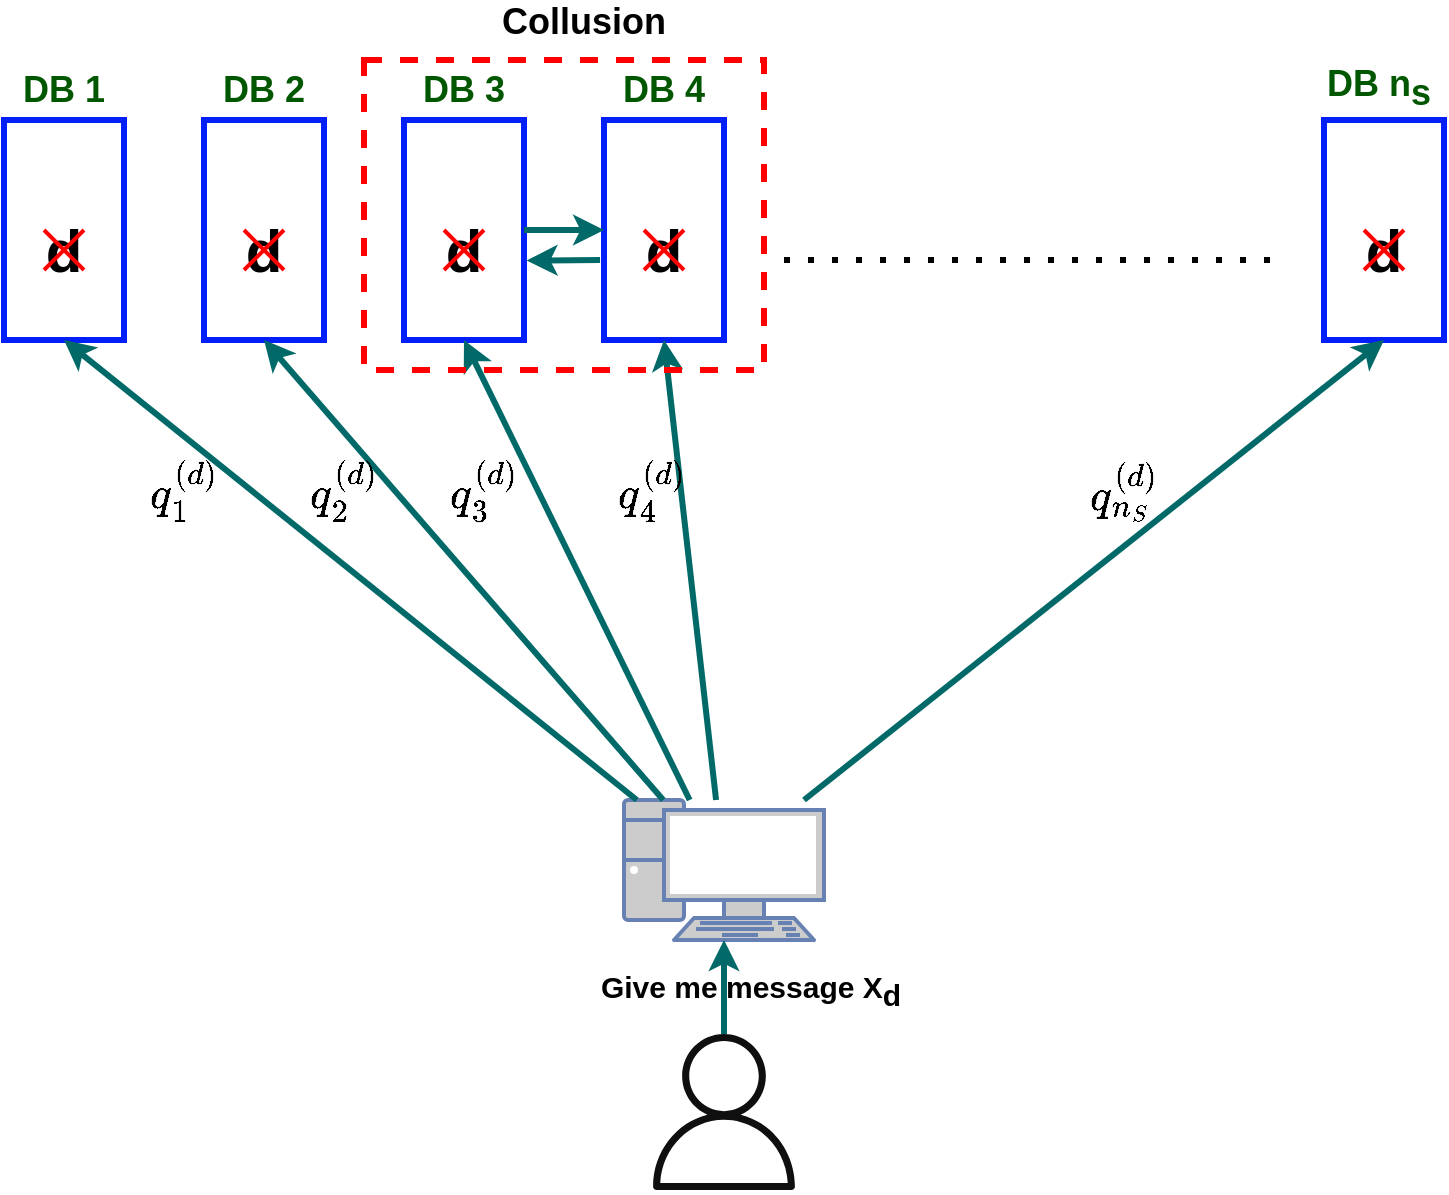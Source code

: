 <mxfile version="21.5.0" type="github">
  <diagram name="Page-1" id="JPqHWe5NCPTTdfH1C98E">
    <mxGraphModel dx="1434" dy="779" grid="1" gridSize="10" guides="1" tooltips="1" connect="1" arrows="1" fold="1" page="1" pageScale="1" pageWidth="827" pageHeight="1169" background="#ffffff" math="1" shadow="0">
      <root>
        <mxCell id="0" />
        <mxCell id="1" parent="0" />
        <mxCell id="hcC1AArkkbN6AmzWhMLO-1" value="" style="rounded=0;whiteSpace=wrap;html=1;strokeColor=#021ff7;fillColor=none;strokeWidth=3;" parent="1" vertex="1">
          <mxGeometry x="30" y="200" width="60" height="110" as="geometry" />
        </mxCell>
        <mxCell id="hcC1AArkkbN6AmzWhMLO-2" value="" style="rounded=0;whiteSpace=wrap;html=1;strokeColor=#021ff7;fillColor=none;strokeWidth=3;" parent="1" vertex="1">
          <mxGeometry x="130" y="200" width="60" height="110" as="geometry" />
        </mxCell>
        <mxCell id="hcC1AArkkbN6AmzWhMLO-6" value="" style="rounded=0;whiteSpace=wrap;html=1;strokeColor=#021ff7;fillColor=none;strokeWidth=3;" parent="1" vertex="1">
          <mxGeometry x="690" y="200" width="60" height="110" as="geometry" />
        </mxCell>
        <mxCell id="hcC1AArkkbN6AmzWhMLO-9" value="" style="endArrow=none;dashed=1;html=1;dashPattern=1 3;strokeWidth=3;rounded=0;strokeColor=#000000;" parent="1" edge="1">
          <mxGeometry width="50" height="50" relative="1" as="geometry">
            <mxPoint x="420" y="270" as="sourcePoint" />
            <mxPoint x="670" y="270" as="targetPoint" />
            <Array as="points" />
          </mxGeometry>
        </mxCell>
        <mxCell id="hcC1AArkkbN6AmzWhMLO-11" value="" style="sketch=0;outlineConnect=0;fontColor=#333333;fillColor=#0f0f0f;strokeColor=#666666;dashed=0;verticalLabelPosition=bottom;verticalAlign=top;align=center;html=1;fontSize=12;fontStyle=0;aspect=fixed;pointerEvents=1;shape=mxgraph.aws4.user;strokeWidth=3;" parent="1" vertex="1">
          <mxGeometry x="351" y="657" width="78" height="78" as="geometry" />
        </mxCell>
        <mxCell id="hcC1AArkkbN6AmzWhMLO-15" value="" style="endArrow=classic;html=1;rounded=0;exitX=0.9;exitY=0;exitDx=0;exitDy=0;exitPerimeter=0;entryX=0.5;entryY=1;entryDx=0;entryDy=0;strokeColor=#026969;strokeWidth=3;" parent="1" source="hcC1AArkkbN6AmzWhMLO-18" target="hcC1AArkkbN6AmzWhMLO-6" edge="1">
          <mxGeometry width="50" height="50" relative="1" as="geometry">
            <mxPoint x="440" y="530" as="sourcePoint" />
            <mxPoint x="650" y="330" as="targetPoint" />
          </mxGeometry>
        </mxCell>
        <mxCell id="hcC1AArkkbN6AmzWhMLO-18" value="" style="fontColor=#0066CC;verticalAlign=top;verticalLabelPosition=bottom;labelPosition=center;align=center;html=1;outlineConnect=0;fillColor=#CCCCCC;strokeColor=#6881B3;gradientColor=none;gradientDirection=north;strokeWidth=3;shape=mxgraph.networks.pc;" parent="1" vertex="1">
          <mxGeometry x="340" y="540" width="100" height="70" as="geometry" />
        </mxCell>
        <mxCell id="hcC1AArkkbN6AmzWhMLO-20" value="" style="endArrow=classic;html=1;rounded=0;entryX=0.5;entryY=1;entryDx=0;entryDy=0;strokeColor=#026969;strokeWidth=3;" parent="1" source="hcC1AArkkbN6AmzWhMLO-18" target="hcC1AArkkbN6AmzWhMLO-2" edge="1">
          <mxGeometry width="50" height="50" relative="1" as="geometry">
            <mxPoint x="330" y="530" as="sourcePoint" />
            <mxPoint x="170" y="330" as="targetPoint" />
          </mxGeometry>
        </mxCell>
        <mxCell id="hcC1AArkkbN6AmzWhMLO-21" value="" style="endArrow=classic;html=1;rounded=0;entryX=0.5;entryY=1;entryDx=0;entryDy=0;strokeColor=#026969;strokeWidth=3;" parent="1" source="hcC1AArkkbN6AmzWhMLO-18" target="hcC1AArkkbN6AmzWhMLO-1" edge="1">
          <mxGeometry width="50" height="50" relative="1" as="geometry">
            <mxPoint x="310" y="560" as="sourcePoint" />
            <mxPoint x="70" y="330" as="targetPoint" />
          </mxGeometry>
        </mxCell>
        <mxCell id="hcC1AArkkbN6AmzWhMLO-23" value="" style="endArrow=classic;html=1;rounded=0;strokeWidth=3;strokeColor=#026969;" parent="1" source="hcC1AArkkbN6AmzWhMLO-11" target="hcC1AArkkbN6AmzWhMLO-18" edge="1">
          <mxGeometry width="50" height="50" relative="1" as="geometry">
            <mxPoint x="396" y="690" as="sourcePoint" />
            <mxPoint x="396" y="630" as="targetPoint" />
          </mxGeometry>
        </mxCell>
        <mxCell id="hcC1AArkkbN6AmzWhMLO-26" value="" style="rounded=0;whiteSpace=wrap;html=1;strokeColor=#021ff7;fillColor=none;strokeWidth=3;" parent="1" vertex="1">
          <mxGeometry x="230" y="200" width="60" height="110" as="geometry" />
        </mxCell>
        <mxCell id="hcC1AArkkbN6AmzWhMLO-27" value="" style="rounded=0;whiteSpace=wrap;html=1;strokeColor=#021ff7;fillColor=none;strokeWidth=3;" parent="1" vertex="1">
          <mxGeometry x="330" y="200" width="60" height="110" as="geometry" />
        </mxCell>
        <mxCell id="hcC1AArkkbN6AmzWhMLO-28" value="" style="endArrow=classic;html=1;rounded=0;entryX=0.5;entryY=1;entryDx=0;entryDy=0;strokeColor=#026969;strokeWidth=3;" parent="1" source="hcC1AArkkbN6AmzWhMLO-18" target="hcC1AArkkbN6AmzWhMLO-26" edge="1">
          <mxGeometry width="50" height="50" relative="1" as="geometry">
            <mxPoint x="140" y="500" as="sourcePoint" />
            <mxPoint x="190" y="450" as="targetPoint" />
          </mxGeometry>
        </mxCell>
        <mxCell id="hcC1AArkkbN6AmzWhMLO-29" value="" style="endArrow=classic;html=1;rounded=0;entryX=0.5;entryY=1;entryDx=0;entryDy=0;strokeColor=#026969;strokeWidth=3;" parent="1" source="hcC1AArkkbN6AmzWhMLO-18" target="hcC1AArkkbN6AmzWhMLO-27" edge="1">
          <mxGeometry width="50" height="50" relative="1" as="geometry">
            <mxPoint x="150" y="540" as="sourcePoint" />
            <mxPoint x="200" y="490" as="targetPoint" />
          </mxGeometry>
        </mxCell>
        <mxCell id="hcC1AArkkbN6AmzWhMLO-30" value="" style="rounded=0;whiteSpace=wrap;html=1;dashed=1;fillColor=none;strokeColor=#FF0000;strokeWidth=3;" parent="1" vertex="1">
          <mxGeometry x="210" y="170" width="200" height="155" as="geometry" />
        </mxCell>
        <mxCell id="hcC1AArkkbN6AmzWhMLO-33" value="" style="endArrow=classic;html=1;rounded=0;entryX=0;entryY=0.5;entryDx=0;entryDy=0;exitX=1;exitY=0.5;exitDx=0;exitDy=0;strokeWidth=3;strokeColor=#026969;" parent="1" source="hcC1AArkkbN6AmzWhMLO-26" target="hcC1AArkkbN6AmzWhMLO-27" edge="1">
          <mxGeometry width="50" height="50" relative="1" as="geometry">
            <mxPoint x="90" y="480" as="sourcePoint" />
            <mxPoint x="140" y="430" as="targetPoint" />
          </mxGeometry>
        </mxCell>
        <mxCell id="hcC1AArkkbN6AmzWhMLO-34" value="" style="endArrow=classic;html=1;rounded=0;entryX=1.022;entryY=0.639;entryDx=0;entryDy=0;entryPerimeter=0;exitX=-0.033;exitY=0.636;exitDx=0;exitDy=0;exitPerimeter=0;strokeWidth=3;strokeColor=#026969;" parent="1" source="hcC1AArkkbN6AmzWhMLO-27" target="hcC1AArkkbN6AmzWhMLO-26" edge="1">
          <mxGeometry width="50" height="50" relative="1" as="geometry">
            <mxPoint x="310" y="340" as="sourcePoint" />
            <mxPoint x="310" y="280" as="targetPoint" />
          </mxGeometry>
        </mxCell>
        <mxCell id="hcC1AArkkbN6AmzWhMLO-35" value="&lt;font style=&quot;font-size: 18px;&quot;&gt;DB 1&lt;/font&gt;" style="text;html=1;strokeColor=none;fillColor=none;align=center;verticalAlign=middle;whiteSpace=wrap;rounded=0;fontColor=#005700;strokeWidth=3;fontSize=18;fontStyle=1" parent="1" vertex="1">
          <mxGeometry x="30" y="170" width="60" height="30" as="geometry" />
        </mxCell>
        <mxCell id="hcC1AArkkbN6AmzWhMLO-36" value="DB 2" style="text;html=1;strokeColor=none;fillColor=none;align=center;verticalAlign=middle;whiteSpace=wrap;rounded=0;fontColor=#005700;strokeWidth=3;fontSize=18;fontStyle=1" parent="1" vertex="1">
          <mxGeometry x="130" y="170" width="60" height="30" as="geometry" />
        </mxCell>
        <mxCell id="hcC1AArkkbN6AmzWhMLO-37" value="DB 3" style="text;html=1;strokeColor=none;fillColor=none;align=center;verticalAlign=middle;whiteSpace=wrap;rounded=0;fontColor=#005700;strokeWidth=3;fontSize=18;fontStyle=1" parent="1" vertex="1">
          <mxGeometry x="230" y="170" width="60" height="30" as="geometry" />
        </mxCell>
        <mxCell id="hcC1AArkkbN6AmzWhMLO-38" value="DB 4" style="text;html=1;strokeColor=none;fillColor=none;align=center;verticalAlign=middle;whiteSpace=wrap;rounded=0;fontColor=#005700;strokeWidth=3;fontSize=18;fontStyle=1" parent="1" vertex="1">
          <mxGeometry x="330" y="170" width="60" height="30" as="geometry" />
        </mxCell>
        <mxCell id="hcC1AArkkbN6AmzWhMLO-39" value="DB &lt;span style=&quot;font-size: 18px;&quot;&gt;n&lt;/span&gt;&lt;sub style=&quot;font-size: 18px;&quot;&gt;&lt;span style=&quot;font-size: 18px;&quot;&gt;s&lt;/span&gt;&amp;nbsp;&lt;/sub&gt;" style="text;html=1;strokeColor=none;fillColor=none;align=center;verticalAlign=middle;whiteSpace=wrap;rounded=0;fontColor=#005700;strokeWidth=3;fontSize=18;fontStyle=1" parent="1" vertex="1">
          <mxGeometry x="690" y="170" width="60" height="30" as="geometry" />
        </mxCell>
        <mxCell id="hcC1AArkkbN6AmzWhMLO-40" value="Give me message X&lt;sub style=&quot;font-size: 15px;&quot;&gt;d&lt;/sub&gt;" style="text;html=1;strokeColor=none;fillColor=none;align=center;verticalAlign=middle;whiteSpace=wrap;rounded=0;fontColor=#000000;fontSize=15;fontStyle=1" parent="1" vertex="1">
          <mxGeometry x="324" y="620" width="159" height="30" as="geometry" />
        </mxCell>
        <mxCell id="hcC1AArkkbN6AmzWhMLO-41" value="&lt;sup style=&quot;font-size: 18px;&quot;&gt;&lt;span style=&quot;font-size: 18px;&quot;&gt;Collusion&lt;/span&gt;&lt;br style=&quot;font-size: 18px;&quot;&gt;&lt;/sup&gt;" style="text;html=1;strokeColor=none;fillColor=none;align=center;verticalAlign=middle;whiteSpace=wrap;rounded=0;fontColor=#000000;labelBackgroundColor=none;rotation=0;fontStyle=1;fontSize=18;" parent="1" vertex="1">
          <mxGeometry x="290" y="140" width="60" height="30" as="geometry" />
        </mxCell>
        <mxCell id="hcC1AArkkbN6AmzWhMLO-45" value="$$q^{(d)}_1$$" style="text;html=1;strokeColor=none;fillColor=none;align=center;verticalAlign=middle;whiteSpace=wrap;rounded=0;fontColor=#000000;fontSize=19;rotation=0;" parent="1" vertex="1">
          <mxGeometry x="90" y="370" width="60" height="30" as="geometry" />
        </mxCell>
        <mxCell id="hcC1AArkkbN6AmzWhMLO-50" value="$$q^{(d)}_2$$" style="text;html=1;strokeColor=none;fillColor=none;align=center;verticalAlign=middle;whiteSpace=wrap;rounded=0;fontColor=#000000;fontSize=19;rotation=0;" parent="1" vertex="1">
          <mxGeometry x="170" y="370" width="60" height="30" as="geometry" />
        </mxCell>
        <mxCell id="hcC1AArkkbN6AmzWhMLO-51" value="$$q^{(d)}_3$$" style="text;html=1;strokeColor=none;fillColor=none;align=center;verticalAlign=middle;whiteSpace=wrap;rounded=0;fontColor=#000000;fontSize=19;rotation=0;" parent="1" vertex="1">
          <mxGeometry x="240" y="370" width="60" height="30" as="geometry" />
        </mxCell>
        <mxCell id="hcC1AArkkbN6AmzWhMLO-52" value="$$q^{(d)}_4$$" style="text;html=1;strokeColor=none;fillColor=none;align=center;verticalAlign=middle;whiteSpace=wrap;rounded=0;fontColor=#000000;fontSize=19;rotation=0;" parent="1" vertex="1">
          <mxGeometry x="324" y="370" width="60" height="30" as="geometry" />
        </mxCell>
        <mxCell id="hcC1AArkkbN6AmzWhMLO-53" value="$$q^{(d)}_{n_S}$$" style="text;html=1;strokeColor=none;fillColor=none;align=center;verticalAlign=middle;whiteSpace=wrap;rounded=0;fontColor=#000000;fontSize=19;rotation=0;" parent="1" vertex="1">
          <mxGeometry x="560" y="370" width="60" height="30" as="geometry" />
        </mxCell>
        <mxCell id="m82YmiMmThqCkFQg3Qub-1" value="d" style="text;html=1;fillColor=none;align=center;verticalAlign=middle;whiteSpace=wrap;rounded=0;fontColor=#000000;fontSize=30;fontStyle=1;strokeWidth=1;" vertex="1" parent="1">
          <mxGeometry x="30" y="250" width="60" height="30" as="geometry" />
        </mxCell>
        <mxCell id="m82YmiMmThqCkFQg3Qub-2" value="" style="shape=mxgraph.sysml.x;strokeColor=#FF0000;strokeWidth=2;" vertex="1" parent="1">
          <mxGeometry x="50" y="255" width="20" height="20" as="geometry" />
        </mxCell>
        <mxCell id="m82YmiMmThqCkFQg3Qub-4" value="d" style="text;html=1;fillColor=none;align=center;verticalAlign=middle;whiteSpace=wrap;rounded=0;fontColor=#000000;fontSize=30;fontStyle=1;strokeWidth=1;" vertex="1" parent="1">
          <mxGeometry x="140" y="250" width="40" height="30" as="geometry" />
        </mxCell>
        <mxCell id="m82YmiMmThqCkFQg3Qub-5" value="" style="shape=mxgraph.sysml.x;strokeColor=#FF0000;strokeWidth=2;" vertex="1" parent="1">
          <mxGeometry x="150" y="255" width="20" height="20" as="geometry" />
        </mxCell>
        <mxCell id="m82YmiMmThqCkFQg3Qub-6" value="d" style="text;html=1;fillColor=none;align=center;verticalAlign=middle;whiteSpace=wrap;rounded=0;fontColor=#000000;fontSize=30;fontStyle=1;strokeWidth=1;" vertex="1" parent="1">
          <mxGeometry x="240" y="250" width="40" height="30" as="geometry" />
        </mxCell>
        <mxCell id="m82YmiMmThqCkFQg3Qub-7" value="" style="shape=mxgraph.sysml.x;strokeColor=#FF0000;strokeWidth=2;" vertex="1" parent="1">
          <mxGeometry x="250" y="255" width="20" height="20" as="geometry" />
        </mxCell>
        <mxCell id="m82YmiMmThqCkFQg3Qub-8" value="d" style="text;html=1;fillColor=none;align=center;verticalAlign=middle;whiteSpace=wrap;rounded=0;fontColor=#000000;fontSize=30;fontStyle=1;strokeWidth=1;" vertex="1" parent="1">
          <mxGeometry x="340" y="250" width="40" height="30" as="geometry" />
        </mxCell>
        <mxCell id="m82YmiMmThqCkFQg3Qub-9" value="" style="shape=mxgraph.sysml.x;strokeColor=#FF0000;strokeWidth=2;" vertex="1" parent="1">
          <mxGeometry x="350" y="255" width="20" height="20" as="geometry" />
        </mxCell>
        <mxCell id="m82YmiMmThqCkFQg3Qub-10" value="d" style="text;html=1;fillColor=none;align=center;verticalAlign=middle;whiteSpace=wrap;rounded=0;fontColor=#000000;fontSize=30;fontStyle=1;strokeWidth=1;" vertex="1" parent="1">
          <mxGeometry x="700" y="250" width="40" height="30" as="geometry" />
        </mxCell>
        <mxCell id="m82YmiMmThqCkFQg3Qub-11" value="" style="shape=mxgraph.sysml.x;strokeColor=#FF0000;strokeWidth=2;" vertex="1" parent="1">
          <mxGeometry x="710" y="255" width="20" height="20" as="geometry" />
        </mxCell>
      </root>
    </mxGraphModel>
  </diagram>
</mxfile>
